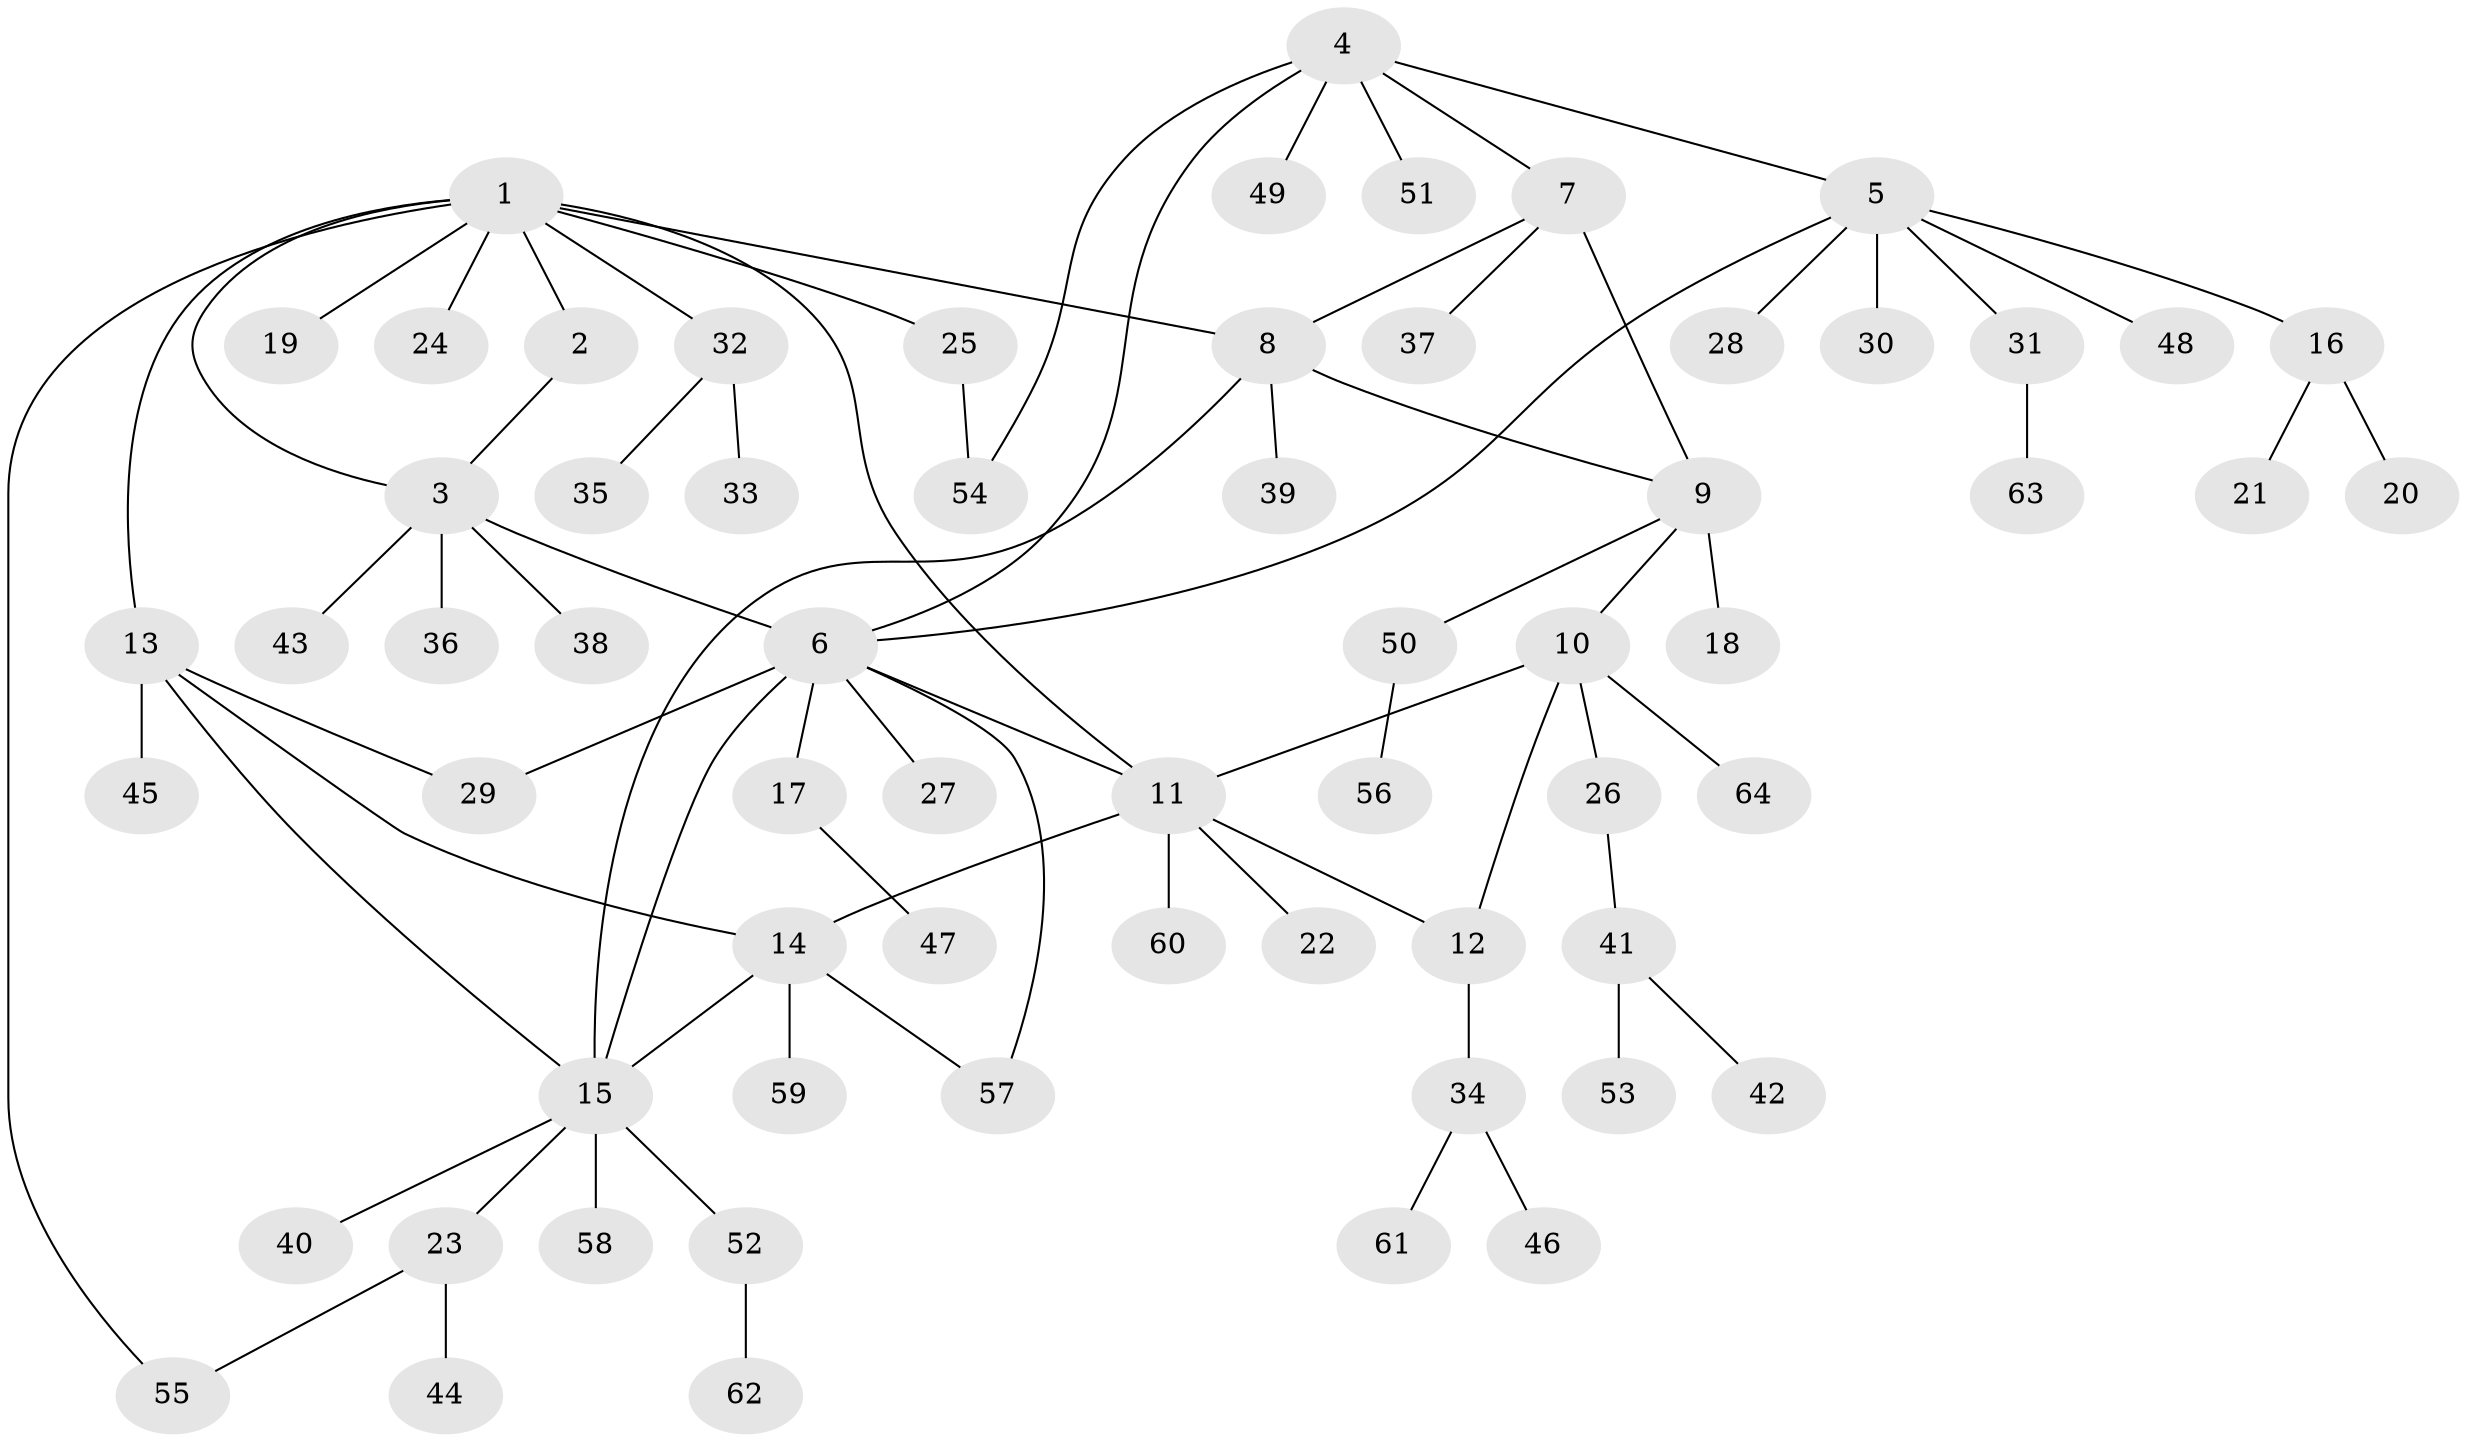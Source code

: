 // coarse degree distribution, {6: 0.04, 5: 0.04, 19: 0.04, 3: 0.08, 1: 0.72, 2: 0.08}
// Generated by graph-tools (version 1.1) at 2025/19/03/04/25 18:19:38]
// undirected, 64 vertices, 78 edges
graph export_dot {
graph [start="1"]
  node [color=gray90,style=filled];
  1;
  2;
  3;
  4;
  5;
  6;
  7;
  8;
  9;
  10;
  11;
  12;
  13;
  14;
  15;
  16;
  17;
  18;
  19;
  20;
  21;
  22;
  23;
  24;
  25;
  26;
  27;
  28;
  29;
  30;
  31;
  32;
  33;
  34;
  35;
  36;
  37;
  38;
  39;
  40;
  41;
  42;
  43;
  44;
  45;
  46;
  47;
  48;
  49;
  50;
  51;
  52;
  53;
  54;
  55;
  56;
  57;
  58;
  59;
  60;
  61;
  62;
  63;
  64;
  1 -- 2;
  1 -- 3;
  1 -- 8;
  1 -- 11;
  1 -- 13;
  1 -- 19;
  1 -- 24;
  1 -- 25;
  1 -- 32;
  1 -- 55;
  2 -- 3;
  3 -- 6;
  3 -- 36;
  3 -- 38;
  3 -- 43;
  4 -- 5;
  4 -- 6;
  4 -- 7;
  4 -- 49;
  4 -- 51;
  4 -- 54;
  5 -- 6;
  5 -- 16;
  5 -- 28;
  5 -- 30;
  5 -- 31;
  5 -- 48;
  6 -- 11;
  6 -- 15;
  6 -- 17;
  6 -- 27;
  6 -- 29;
  6 -- 57;
  7 -- 8;
  7 -- 9;
  7 -- 37;
  8 -- 9;
  8 -- 15;
  8 -- 39;
  9 -- 10;
  9 -- 18;
  9 -- 50;
  10 -- 11;
  10 -- 12;
  10 -- 26;
  10 -- 64;
  11 -- 12;
  11 -- 14;
  11 -- 22;
  11 -- 60;
  12 -- 34;
  13 -- 14;
  13 -- 15;
  13 -- 29;
  13 -- 45;
  14 -- 15;
  14 -- 57;
  14 -- 59;
  15 -- 23;
  15 -- 40;
  15 -- 52;
  15 -- 58;
  16 -- 20;
  16 -- 21;
  17 -- 47;
  23 -- 44;
  23 -- 55;
  25 -- 54;
  26 -- 41;
  31 -- 63;
  32 -- 33;
  32 -- 35;
  34 -- 46;
  34 -- 61;
  41 -- 42;
  41 -- 53;
  50 -- 56;
  52 -- 62;
}
